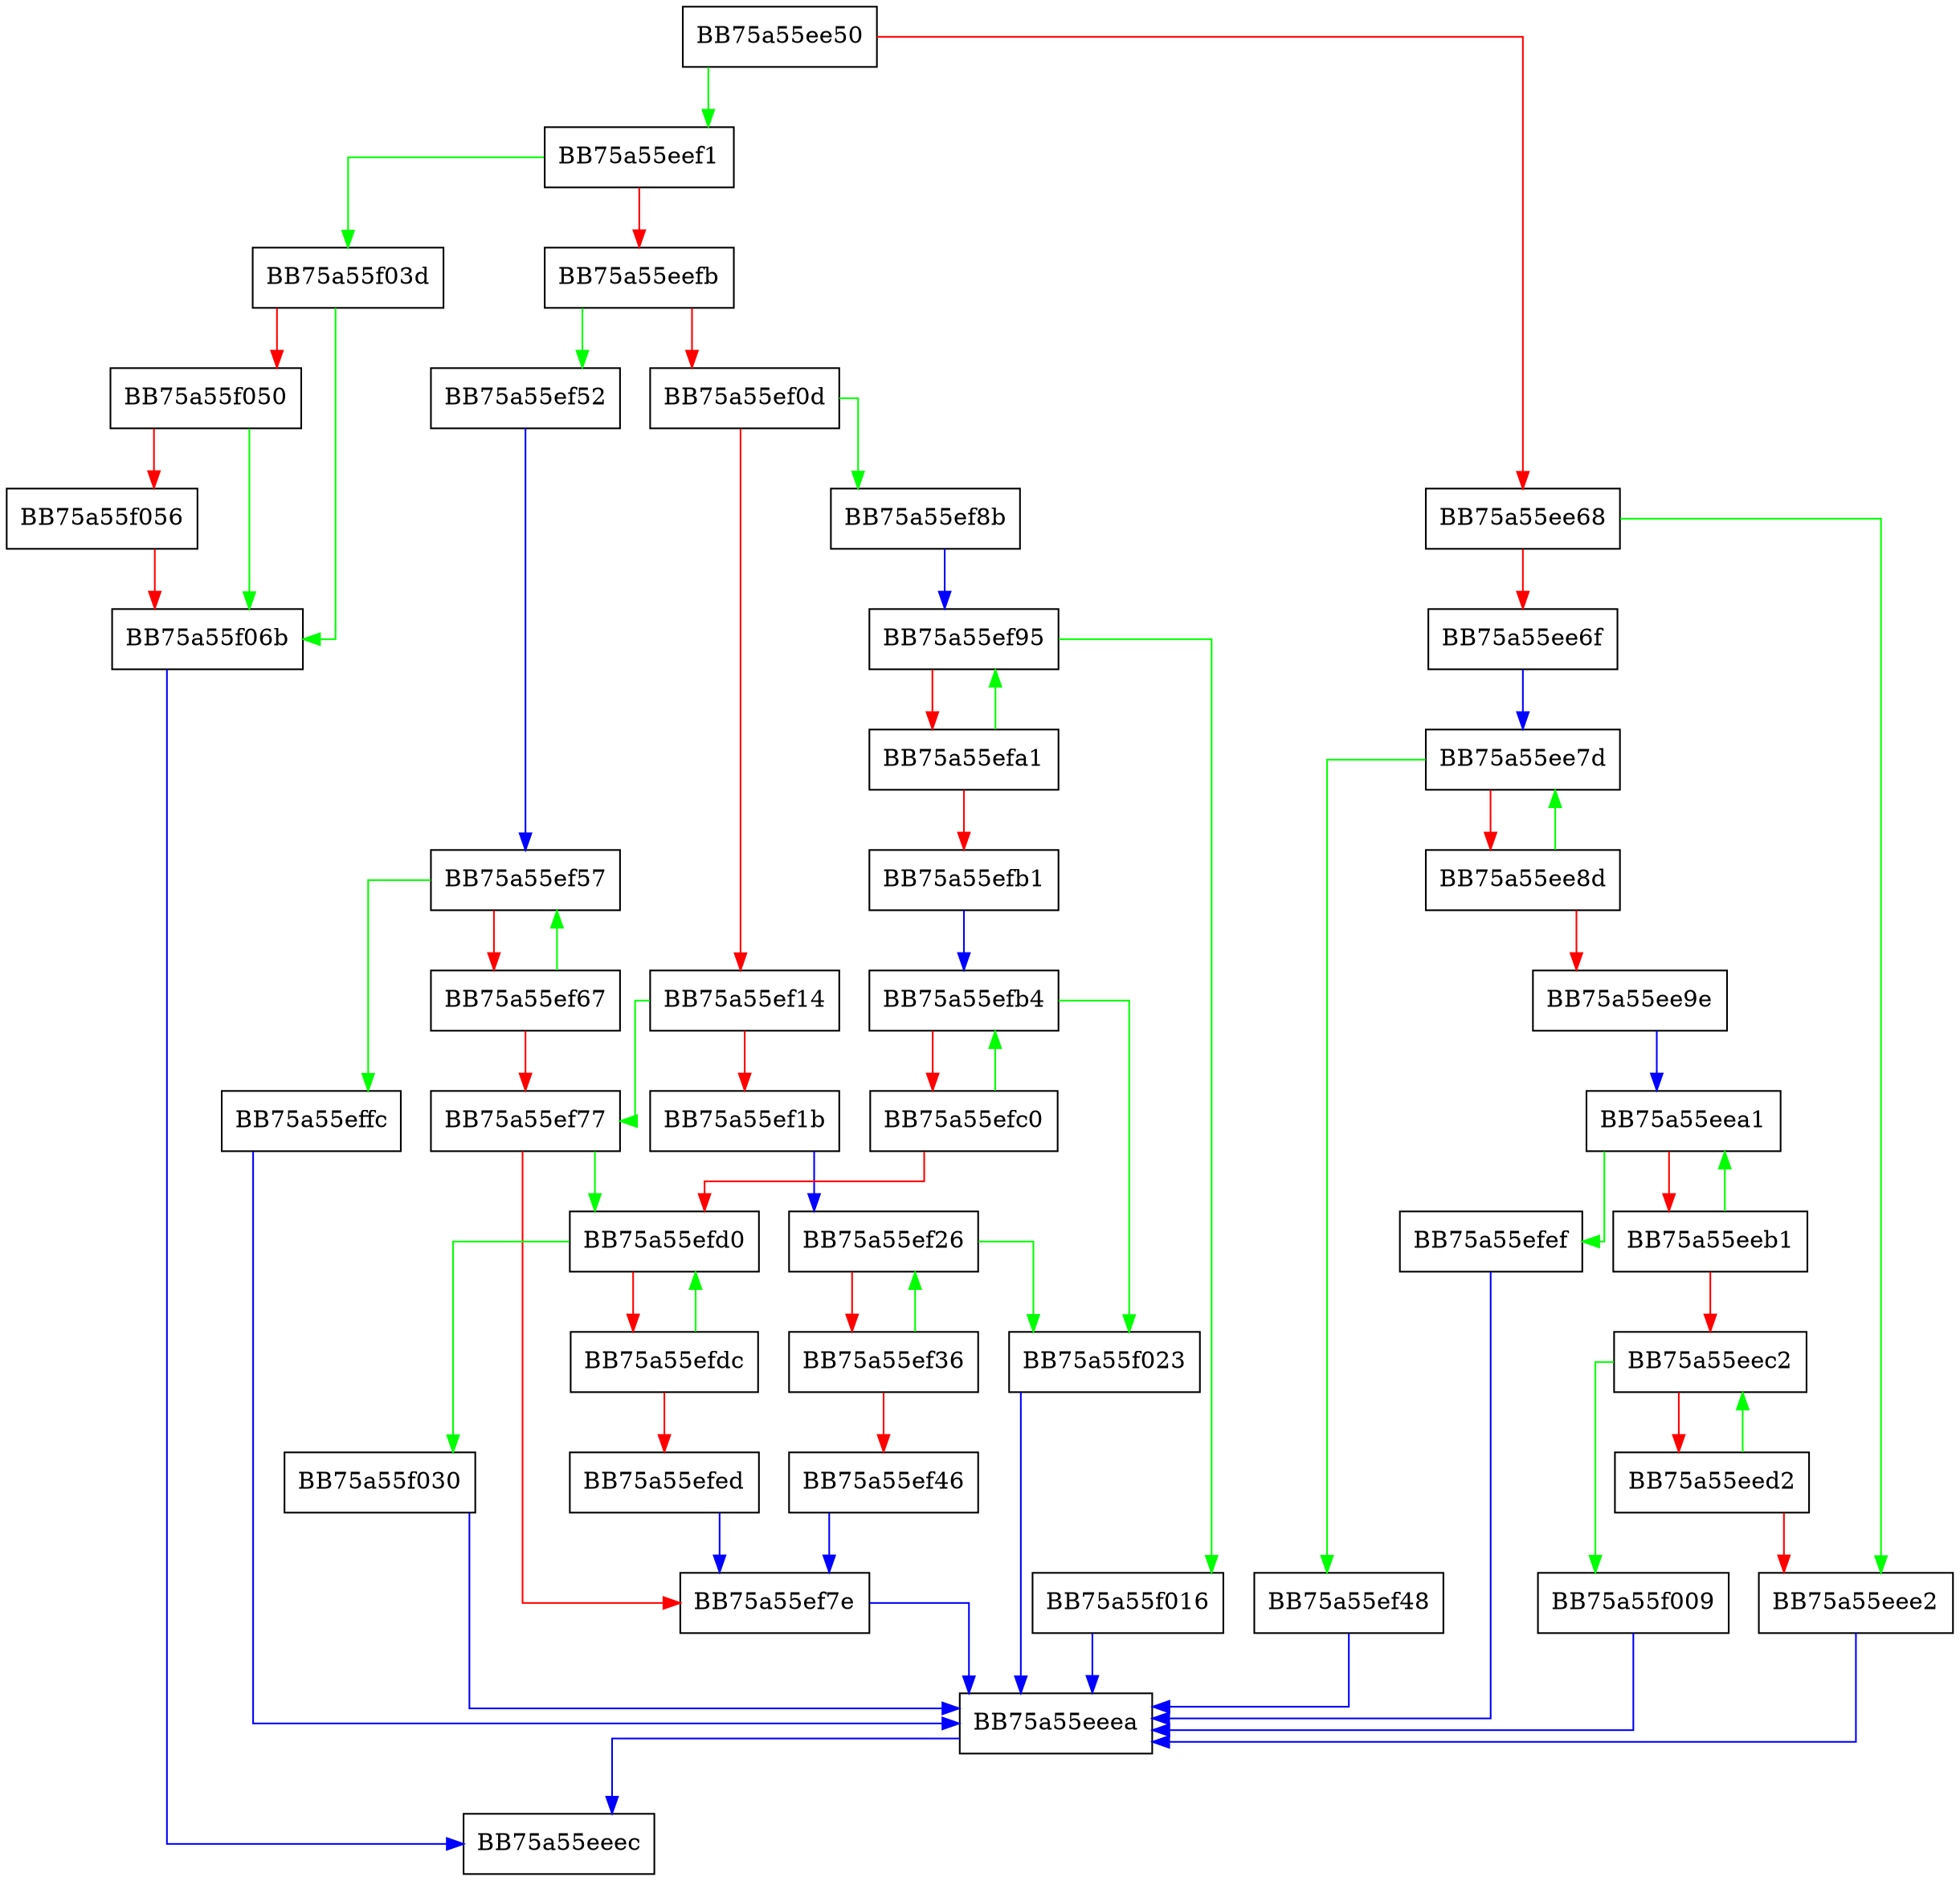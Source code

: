 digraph OidElement {
  node [shape="box"];
  graph [splines=ortho];
  BB75a55ee50 -> BB75a55eef1 [color="green"];
  BB75a55ee50 -> BB75a55ee68 [color="red"];
  BB75a55ee68 -> BB75a55eee2 [color="green"];
  BB75a55ee68 -> BB75a55ee6f [color="red"];
  BB75a55ee6f -> BB75a55ee7d [color="blue"];
  BB75a55ee7d -> BB75a55ef48 [color="green"];
  BB75a55ee7d -> BB75a55ee8d [color="red"];
  BB75a55ee8d -> BB75a55ee7d [color="green"];
  BB75a55ee8d -> BB75a55ee9e [color="red"];
  BB75a55ee9e -> BB75a55eea1 [color="blue"];
  BB75a55eea1 -> BB75a55efef [color="green"];
  BB75a55eea1 -> BB75a55eeb1 [color="red"];
  BB75a55eeb1 -> BB75a55eea1 [color="green"];
  BB75a55eeb1 -> BB75a55eec2 [color="red"];
  BB75a55eec2 -> BB75a55f009 [color="green"];
  BB75a55eec2 -> BB75a55eed2 [color="red"];
  BB75a55eed2 -> BB75a55eec2 [color="green"];
  BB75a55eed2 -> BB75a55eee2 [color="red"];
  BB75a55eee2 -> BB75a55eeea [color="blue"];
  BB75a55eeea -> BB75a55eeec [color="blue"];
  BB75a55eef1 -> BB75a55f03d [color="green"];
  BB75a55eef1 -> BB75a55eefb [color="red"];
  BB75a55eefb -> BB75a55ef52 [color="green"];
  BB75a55eefb -> BB75a55ef0d [color="red"];
  BB75a55ef0d -> BB75a55ef8b [color="green"];
  BB75a55ef0d -> BB75a55ef14 [color="red"];
  BB75a55ef14 -> BB75a55ef77 [color="green"];
  BB75a55ef14 -> BB75a55ef1b [color="red"];
  BB75a55ef1b -> BB75a55ef26 [color="blue"];
  BB75a55ef26 -> BB75a55f023 [color="green"];
  BB75a55ef26 -> BB75a55ef36 [color="red"];
  BB75a55ef36 -> BB75a55ef26 [color="green"];
  BB75a55ef36 -> BB75a55ef46 [color="red"];
  BB75a55ef46 -> BB75a55ef7e [color="blue"];
  BB75a55ef48 -> BB75a55eeea [color="blue"];
  BB75a55ef52 -> BB75a55ef57 [color="blue"];
  BB75a55ef57 -> BB75a55effc [color="green"];
  BB75a55ef57 -> BB75a55ef67 [color="red"];
  BB75a55ef67 -> BB75a55ef57 [color="green"];
  BB75a55ef67 -> BB75a55ef77 [color="red"];
  BB75a55ef77 -> BB75a55efd0 [color="green"];
  BB75a55ef77 -> BB75a55ef7e [color="red"];
  BB75a55ef7e -> BB75a55eeea [color="blue"];
  BB75a55ef8b -> BB75a55ef95 [color="blue"];
  BB75a55ef95 -> BB75a55f016 [color="green"];
  BB75a55ef95 -> BB75a55efa1 [color="red"];
  BB75a55efa1 -> BB75a55ef95 [color="green"];
  BB75a55efa1 -> BB75a55efb1 [color="red"];
  BB75a55efb1 -> BB75a55efb4 [color="blue"];
  BB75a55efb4 -> BB75a55f023 [color="green"];
  BB75a55efb4 -> BB75a55efc0 [color="red"];
  BB75a55efc0 -> BB75a55efb4 [color="green"];
  BB75a55efc0 -> BB75a55efd0 [color="red"];
  BB75a55efd0 -> BB75a55f030 [color="green"];
  BB75a55efd0 -> BB75a55efdc [color="red"];
  BB75a55efdc -> BB75a55efd0 [color="green"];
  BB75a55efdc -> BB75a55efed [color="red"];
  BB75a55efed -> BB75a55ef7e [color="blue"];
  BB75a55efef -> BB75a55eeea [color="blue"];
  BB75a55effc -> BB75a55eeea [color="blue"];
  BB75a55f009 -> BB75a55eeea [color="blue"];
  BB75a55f016 -> BB75a55eeea [color="blue"];
  BB75a55f023 -> BB75a55eeea [color="blue"];
  BB75a55f030 -> BB75a55eeea [color="blue"];
  BB75a55f03d -> BB75a55f06b [color="green"];
  BB75a55f03d -> BB75a55f050 [color="red"];
  BB75a55f050 -> BB75a55f06b [color="green"];
  BB75a55f050 -> BB75a55f056 [color="red"];
  BB75a55f056 -> BB75a55f06b [color="red"];
  BB75a55f06b -> BB75a55eeec [color="blue"];
}